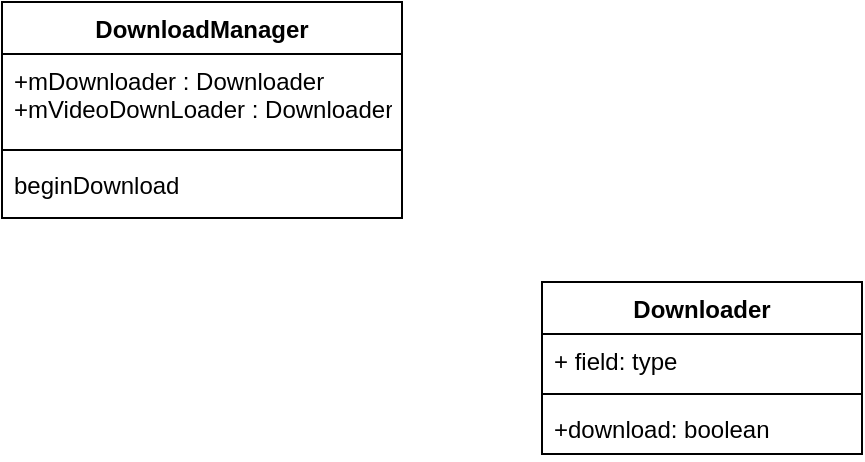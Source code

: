 <mxfile version="14.9.0" type="github">
  <diagram id="C5RBs43oDa-KdzZeNtuy" name="Page-1">
    <mxGraphModel dx="1082" dy="611" grid="1" gridSize="10" guides="1" tooltips="1" connect="1" arrows="1" fold="1" page="1" pageScale="1" pageWidth="827" pageHeight="1169" math="0" shadow="0">
      <root>
        <mxCell id="WIyWlLk6GJQsqaUBKTNV-0" />
        <mxCell id="WIyWlLk6GJQsqaUBKTNV-1" parent="WIyWlLk6GJQsqaUBKTNV-0" />
        <mxCell id="GQejH0lYWRAO64iNx0_b-4" value="DownloadManager" style="swimlane;fontStyle=1;align=center;verticalAlign=top;childLayout=stackLayout;horizontal=1;startSize=26;horizontalStack=0;resizeParent=1;resizeParentMax=0;resizeLast=0;collapsible=1;marginBottom=0;" vertex="1" parent="WIyWlLk6GJQsqaUBKTNV-1">
          <mxGeometry x="200" y="540" width="200" height="108" as="geometry" />
        </mxCell>
        <mxCell id="GQejH0lYWRAO64iNx0_b-5" value="+mDownloader : Downloader&#xa;+mVideoDownLoader : Downloader" style="text;strokeColor=none;fillColor=none;align=left;verticalAlign=top;spacingLeft=4;spacingRight=4;overflow=hidden;rotatable=0;points=[[0,0.5],[1,0.5]];portConstraint=eastwest;" vertex="1" parent="GQejH0lYWRAO64iNx0_b-4">
          <mxGeometry y="26" width="200" height="44" as="geometry" />
        </mxCell>
        <mxCell id="GQejH0lYWRAO64iNx0_b-6" value="" style="line;strokeWidth=1;fillColor=none;align=left;verticalAlign=middle;spacingTop=-1;spacingLeft=3;spacingRight=3;rotatable=0;labelPosition=right;points=[];portConstraint=eastwest;" vertex="1" parent="GQejH0lYWRAO64iNx0_b-4">
          <mxGeometry y="70" width="200" height="8" as="geometry" />
        </mxCell>
        <mxCell id="GQejH0lYWRAO64iNx0_b-7" value="beginDownload" style="text;strokeColor=none;fillColor=none;align=left;verticalAlign=top;spacingLeft=4;spacingRight=4;overflow=hidden;rotatable=0;points=[[0,0.5],[1,0.5]];portConstraint=eastwest;" vertex="1" parent="GQejH0lYWRAO64iNx0_b-4">
          <mxGeometry y="78" width="200" height="30" as="geometry" />
        </mxCell>
        <mxCell id="GQejH0lYWRAO64iNx0_b-8" value="Downloader" style="swimlane;fontStyle=1;align=center;verticalAlign=top;childLayout=stackLayout;horizontal=1;startSize=26;horizontalStack=0;resizeParent=1;resizeParentMax=0;resizeLast=0;collapsible=1;marginBottom=0;" vertex="1" parent="WIyWlLk6GJQsqaUBKTNV-1">
          <mxGeometry x="470" y="680" width="160" height="86" as="geometry" />
        </mxCell>
        <mxCell id="GQejH0lYWRAO64iNx0_b-9" value="+ field: type" style="text;strokeColor=none;fillColor=none;align=left;verticalAlign=top;spacingLeft=4;spacingRight=4;overflow=hidden;rotatable=0;points=[[0,0.5],[1,0.5]];portConstraint=eastwest;" vertex="1" parent="GQejH0lYWRAO64iNx0_b-8">
          <mxGeometry y="26" width="160" height="26" as="geometry" />
        </mxCell>
        <mxCell id="GQejH0lYWRAO64iNx0_b-10" value="" style="line;strokeWidth=1;fillColor=none;align=left;verticalAlign=middle;spacingTop=-1;spacingLeft=3;spacingRight=3;rotatable=0;labelPosition=right;points=[];portConstraint=eastwest;" vertex="1" parent="GQejH0lYWRAO64iNx0_b-8">
          <mxGeometry y="52" width="160" height="8" as="geometry" />
        </mxCell>
        <mxCell id="GQejH0lYWRAO64iNx0_b-11" value="+download: boolean" style="text;strokeColor=none;fillColor=none;align=left;verticalAlign=top;spacingLeft=4;spacingRight=4;overflow=hidden;rotatable=0;points=[[0,0.5],[1,0.5]];portConstraint=eastwest;" vertex="1" parent="GQejH0lYWRAO64iNx0_b-8">
          <mxGeometry y="60" width="160" height="26" as="geometry" />
        </mxCell>
      </root>
    </mxGraphModel>
  </diagram>
</mxfile>
